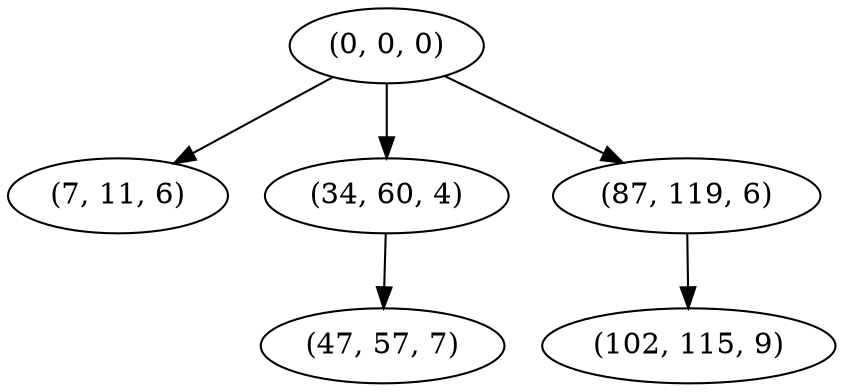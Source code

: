digraph tree {
    "(0, 0, 0)";
    "(7, 11, 6)";
    "(34, 60, 4)";
    "(47, 57, 7)";
    "(87, 119, 6)";
    "(102, 115, 9)";
    "(0, 0, 0)" -> "(7, 11, 6)";
    "(0, 0, 0)" -> "(34, 60, 4)";
    "(0, 0, 0)" -> "(87, 119, 6)";
    "(34, 60, 4)" -> "(47, 57, 7)";
    "(87, 119, 6)" -> "(102, 115, 9)";
}
